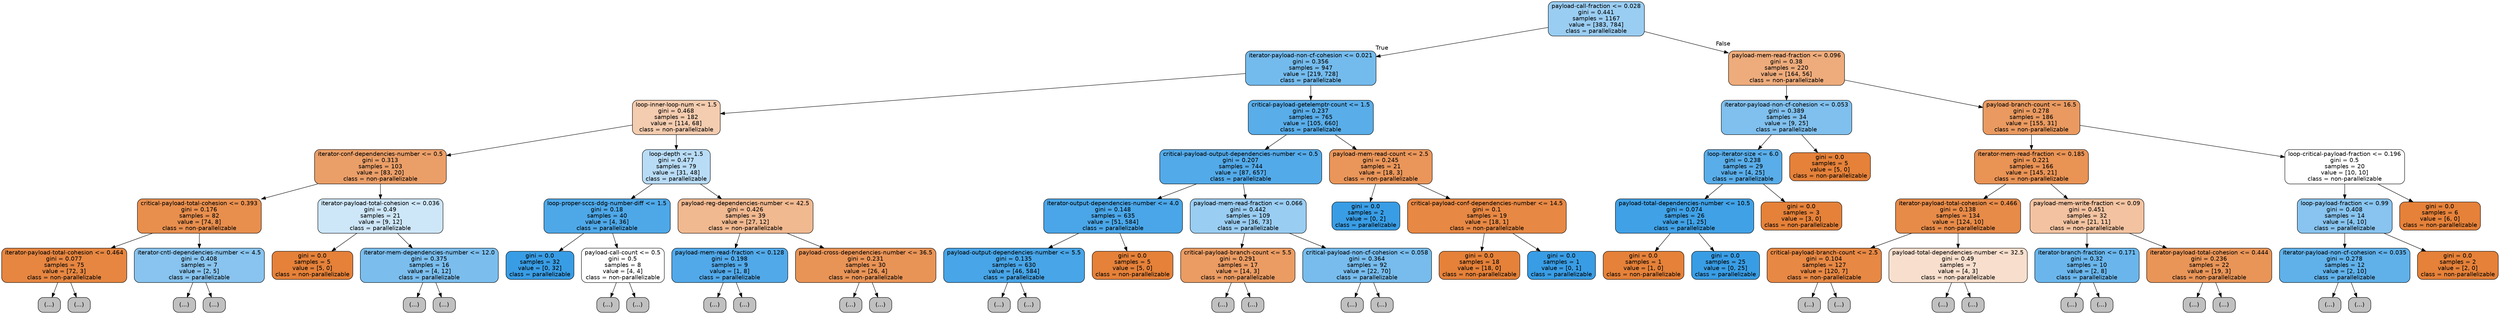 digraph Tree {
node [shape=box, style="filled, rounded", color="black", fontname=helvetica] ;
edge [fontname=helvetica] ;
0 [label="payload-call-fraction <= 0.028\ngini = 0.441\nsamples = 1167\nvalue = [383, 784]\nclass = parallelizable", fillcolor="#399de582"] ;
1 [label="iterator-payload-non-cf-cohesion <= 0.021\ngini = 0.356\nsamples = 947\nvalue = [219, 728]\nclass = parallelizable", fillcolor="#399de5b2"] ;
0 -> 1 [labeldistance=2.5, labelangle=45, headlabel="True"] ;
2 [label="loop-inner-loop-num <= 1.5\ngini = 0.468\nsamples = 182\nvalue = [114, 68]\nclass = non-parallelizable", fillcolor="#e5813967"] ;
1 -> 2 ;
3 [label="iterator-conf-dependencies-number <= 0.5\ngini = 0.313\nsamples = 103\nvalue = [83, 20]\nclass = non-parallelizable", fillcolor="#e58139c2"] ;
2 -> 3 ;
4 [label="critical-payload-total-cohesion <= 0.393\ngini = 0.176\nsamples = 82\nvalue = [74, 8]\nclass = non-parallelizable", fillcolor="#e58139e3"] ;
3 -> 4 ;
5 [label="iterator-payload-total-cohesion <= 0.464\ngini = 0.077\nsamples = 75\nvalue = [72, 3]\nclass = non-parallelizable", fillcolor="#e58139f4"] ;
4 -> 5 ;
6 [label="(...)", fillcolor="#C0C0C0"] ;
5 -> 6 ;
9 [label="(...)", fillcolor="#C0C0C0"] ;
5 -> 9 ;
10 [label="iterator-cntl-dependencies-number <= 4.5\ngini = 0.408\nsamples = 7\nvalue = [2, 5]\nclass = parallelizable", fillcolor="#399de599"] ;
4 -> 10 ;
11 [label="(...)", fillcolor="#C0C0C0"] ;
10 -> 11 ;
14 [label="(...)", fillcolor="#C0C0C0"] ;
10 -> 14 ;
15 [label="iterator-payload-total-cohesion <= 0.036\ngini = 0.49\nsamples = 21\nvalue = [9, 12]\nclass = parallelizable", fillcolor="#399de540"] ;
3 -> 15 ;
16 [label="gini = 0.0\nsamples = 5\nvalue = [5, 0]\nclass = non-parallelizable", fillcolor="#e58139ff"] ;
15 -> 16 ;
17 [label="iterator-mem-dependencies-number <= 12.0\ngini = 0.375\nsamples = 16\nvalue = [4, 12]\nclass = parallelizable", fillcolor="#399de5aa"] ;
15 -> 17 ;
18 [label="(...)", fillcolor="#C0C0C0"] ;
17 -> 18 ;
23 [label="(...)", fillcolor="#C0C0C0"] ;
17 -> 23 ;
26 [label="loop-depth <= 1.5\ngini = 0.477\nsamples = 79\nvalue = [31, 48]\nclass = parallelizable", fillcolor="#399de55a"] ;
2 -> 26 ;
27 [label="loop-proper-sccs-ddg-number-diff <= 1.5\ngini = 0.18\nsamples = 40\nvalue = [4, 36]\nclass = parallelizable", fillcolor="#399de5e3"] ;
26 -> 27 ;
28 [label="gini = 0.0\nsamples = 32\nvalue = [0, 32]\nclass = parallelizable", fillcolor="#399de5ff"] ;
27 -> 28 ;
29 [label="payload-call-count <= 0.5\ngini = 0.5\nsamples = 8\nvalue = [4, 4]\nclass = non-parallelizable", fillcolor="#e5813900"] ;
27 -> 29 ;
30 [label="(...)", fillcolor="#C0C0C0"] ;
29 -> 30 ;
33 [label="(...)", fillcolor="#C0C0C0"] ;
29 -> 33 ;
34 [label="payload-reg-dependencies-number <= 42.5\ngini = 0.426\nsamples = 39\nvalue = [27, 12]\nclass = non-parallelizable", fillcolor="#e581398e"] ;
26 -> 34 ;
35 [label="payload-mem-read-fraction <= 0.128\ngini = 0.198\nsamples = 9\nvalue = [1, 8]\nclass = parallelizable", fillcolor="#399de5df"] ;
34 -> 35 ;
36 [label="(...)", fillcolor="#C0C0C0"] ;
35 -> 36 ;
37 [label="(...)", fillcolor="#C0C0C0"] ;
35 -> 37 ;
38 [label="payload-cross-dependencies-number <= 36.5\ngini = 0.231\nsamples = 30\nvalue = [26, 4]\nclass = non-parallelizable", fillcolor="#e58139d8"] ;
34 -> 38 ;
39 [label="(...)", fillcolor="#C0C0C0"] ;
38 -> 39 ;
46 [label="(...)", fillcolor="#C0C0C0"] ;
38 -> 46 ;
47 [label="critical-payload-getelemptr-count <= 1.5\ngini = 0.237\nsamples = 765\nvalue = [105, 660]\nclass = parallelizable", fillcolor="#399de5d6"] ;
1 -> 47 ;
48 [label="critical-payload-output-dependencies-number <= 0.5\ngini = 0.207\nsamples = 744\nvalue = [87, 657]\nclass = parallelizable", fillcolor="#399de5dd"] ;
47 -> 48 ;
49 [label="iterator-output-dependencies-number <= 4.0\ngini = 0.148\nsamples = 635\nvalue = [51, 584]\nclass = parallelizable", fillcolor="#399de5e9"] ;
48 -> 49 ;
50 [label="payload-output-dependencies-number <= 5.5\ngini = 0.135\nsamples = 630\nvalue = [46, 584]\nclass = parallelizable", fillcolor="#399de5eb"] ;
49 -> 50 ;
51 [label="(...)", fillcolor="#C0C0C0"] ;
50 -> 51 ;
112 [label="(...)", fillcolor="#C0C0C0"] ;
50 -> 112 ;
129 [label="gini = 0.0\nsamples = 5\nvalue = [5, 0]\nclass = non-parallelizable", fillcolor="#e58139ff"] ;
49 -> 129 ;
130 [label="payload-mem-read-fraction <= 0.066\ngini = 0.442\nsamples = 109\nvalue = [36, 73]\nclass = parallelizable", fillcolor="#399de581"] ;
48 -> 130 ;
131 [label="critical-payload-branch-count <= 5.5\ngini = 0.291\nsamples = 17\nvalue = [14, 3]\nclass = non-parallelizable", fillcolor="#e58139c8"] ;
130 -> 131 ;
132 [label="(...)", fillcolor="#C0C0C0"] ;
131 -> 132 ;
133 [label="(...)", fillcolor="#C0C0C0"] ;
131 -> 133 ;
134 [label="critical-payload-non-cf-cohesion <= 0.058\ngini = 0.364\nsamples = 92\nvalue = [22, 70]\nclass = parallelizable", fillcolor="#399de5af"] ;
130 -> 134 ;
135 [label="(...)", fillcolor="#C0C0C0"] ;
134 -> 135 ;
136 [label="(...)", fillcolor="#C0C0C0"] ;
134 -> 136 ;
167 [label="payload-mem-read-count <= 2.5\ngini = 0.245\nsamples = 21\nvalue = [18, 3]\nclass = non-parallelizable", fillcolor="#e58139d4"] ;
47 -> 167 ;
168 [label="gini = 0.0\nsamples = 2\nvalue = [0, 2]\nclass = parallelizable", fillcolor="#399de5ff"] ;
167 -> 168 ;
169 [label="critical-payload-conf-dependencies-number <= 14.5\ngini = 0.1\nsamples = 19\nvalue = [18, 1]\nclass = non-parallelizable", fillcolor="#e58139f1"] ;
167 -> 169 ;
170 [label="gini = 0.0\nsamples = 18\nvalue = [18, 0]\nclass = non-parallelizable", fillcolor="#e58139ff"] ;
169 -> 170 ;
171 [label="gini = 0.0\nsamples = 1\nvalue = [0, 1]\nclass = parallelizable", fillcolor="#399de5ff"] ;
169 -> 171 ;
172 [label="payload-mem-read-fraction <= 0.096\ngini = 0.38\nsamples = 220\nvalue = [164, 56]\nclass = non-parallelizable", fillcolor="#e58139a8"] ;
0 -> 172 [labeldistance=2.5, labelangle=-45, headlabel="False"] ;
173 [label="iterator-payload-non-cf-cohesion <= 0.053\ngini = 0.389\nsamples = 34\nvalue = [9, 25]\nclass = parallelizable", fillcolor="#399de5a3"] ;
172 -> 173 ;
174 [label="loop-iterator-size <= 6.0\ngini = 0.238\nsamples = 29\nvalue = [4, 25]\nclass = parallelizable", fillcolor="#399de5d6"] ;
173 -> 174 ;
175 [label="payload-total-dependencies-number <= 10.5\ngini = 0.074\nsamples = 26\nvalue = [1, 25]\nclass = parallelizable", fillcolor="#399de5f5"] ;
174 -> 175 ;
176 [label="gini = 0.0\nsamples = 1\nvalue = [1, 0]\nclass = non-parallelizable", fillcolor="#e58139ff"] ;
175 -> 176 ;
177 [label="gini = 0.0\nsamples = 25\nvalue = [0, 25]\nclass = parallelizable", fillcolor="#399de5ff"] ;
175 -> 177 ;
178 [label="gini = 0.0\nsamples = 3\nvalue = [3, 0]\nclass = non-parallelizable", fillcolor="#e58139ff"] ;
174 -> 178 ;
179 [label="gini = 0.0\nsamples = 5\nvalue = [5, 0]\nclass = non-parallelizable", fillcolor="#e58139ff"] ;
173 -> 179 ;
180 [label="payload-branch-count <= 16.5\ngini = 0.278\nsamples = 186\nvalue = [155, 31]\nclass = non-parallelizable", fillcolor="#e58139cc"] ;
172 -> 180 ;
181 [label="iterator-mem-read-fraction <= 0.185\ngini = 0.221\nsamples = 166\nvalue = [145, 21]\nclass = non-parallelizable", fillcolor="#e58139da"] ;
180 -> 181 ;
182 [label="iterator-payload-total-cohesion <= 0.466\ngini = 0.138\nsamples = 134\nvalue = [124, 10]\nclass = non-parallelizable", fillcolor="#e58139ea"] ;
181 -> 182 ;
183 [label="critical-payload-branch-count <= 2.5\ngini = 0.104\nsamples = 127\nvalue = [120, 7]\nclass = non-parallelizable", fillcolor="#e58139f0"] ;
182 -> 183 ;
184 [label="(...)", fillcolor="#C0C0C0"] ;
183 -> 184 ;
201 [label="(...)", fillcolor="#C0C0C0"] ;
183 -> 201 ;
202 [label="payload-total-dependencies-number <= 32.5\ngini = 0.49\nsamples = 7\nvalue = [4, 3]\nclass = non-parallelizable", fillcolor="#e5813940"] ;
182 -> 202 ;
203 [label="(...)", fillcolor="#C0C0C0"] ;
202 -> 203 ;
206 [label="(...)", fillcolor="#C0C0C0"] ;
202 -> 206 ;
207 [label="payload-mem-write-fraction <= 0.09\ngini = 0.451\nsamples = 32\nvalue = [21, 11]\nclass = non-parallelizable", fillcolor="#e5813979"] ;
181 -> 207 ;
208 [label="iterator-branch-fraction <= 0.171\ngini = 0.32\nsamples = 10\nvalue = [2, 8]\nclass = parallelizable", fillcolor="#399de5bf"] ;
207 -> 208 ;
209 [label="(...)", fillcolor="#C0C0C0"] ;
208 -> 209 ;
210 [label="(...)", fillcolor="#C0C0C0"] ;
208 -> 210 ;
213 [label="iterator-payload-total-cohesion <= 0.444\ngini = 0.236\nsamples = 22\nvalue = [19, 3]\nclass = non-parallelizable", fillcolor="#e58139d7"] ;
207 -> 213 ;
214 [label="(...)", fillcolor="#C0C0C0"] ;
213 -> 214 ;
217 [label="(...)", fillcolor="#C0C0C0"] ;
213 -> 217 ;
218 [label="loop-critical-payload-fraction <= 0.196\ngini = 0.5\nsamples = 20\nvalue = [10, 10]\nclass = non-parallelizable", fillcolor="#e5813900"] ;
180 -> 218 ;
219 [label="loop-payload-fraction <= 0.99\ngini = 0.408\nsamples = 14\nvalue = [4, 10]\nclass = parallelizable", fillcolor="#399de599"] ;
218 -> 219 ;
220 [label="iterator-payload-non-cf-cohesion <= 0.035\ngini = 0.278\nsamples = 12\nvalue = [2, 10]\nclass = parallelizable", fillcolor="#399de5cc"] ;
219 -> 220 ;
221 [label="(...)", fillcolor="#C0C0C0"] ;
220 -> 221 ;
224 [label="(...)", fillcolor="#C0C0C0"] ;
220 -> 224 ;
225 [label="gini = 0.0\nsamples = 2\nvalue = [2, 0]\nclass = non-parallelizable", fillcolor="#e58139ff"] ;
219 -> 225 ;
226 [label="gini = 0.0\nsamples = 6\nvalue = [6, 0]\nclass = non-parallelizable", fillcolor="#e58139ff"] ;
218 -> 226 ;
}